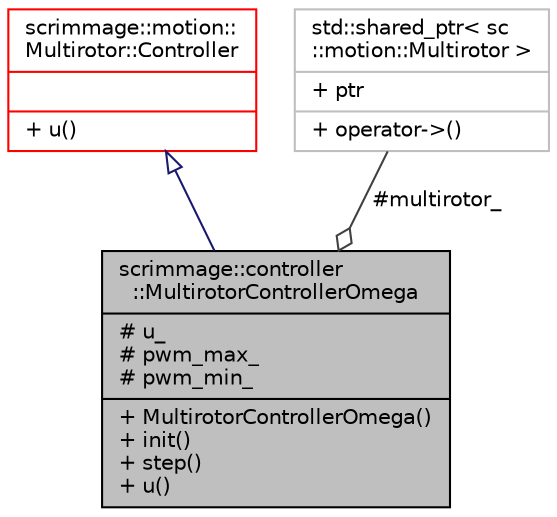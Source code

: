 digraph "scrimmage::controller::MultirotorControllerOmega"
{
 // LATEX_PDF_SIZE
  edge [fontname="Helvetica",fontsize="10",labelfontname="Helvetica",labelfontsize="10"];
  node [fontname="Helvetica",fontsize="10",shape=record];
  Node1 [label="{scrimmage::controller\l::MultirotorControllerOmega\n|# u_\l# pwm_max_\l# pwm_min_\l|+ MultirotorControllerOmega()\l+ init()\l+ step()\l+ u()\l}",height=0.2,width=0.4,color="black", fillcolor="grey75", style="filled", fontcolor="black",tooltip=" "];
  Node2 -> Node1 [dir="back",color="midnightblue",fontsize="10",style="solid",arrowtail="onormal",fontname="Helvetica"];
  Node2 [label="{scrimmage::motion::\lMultirotor::Controller\n||+ u()\l}",height=0.2,width=0.4,color="red", fillcolor="white", style="filled",URL="$classscrimmage_1_1motion_1_1Multirotor_1_1Controller.html",tooltip=" "];
  Node94 -> Node1 [color="grey25",fontsize="10",style="solid",label=" #multirotor_" ,arrowhead="odiamond",fontname="Helvetica"];
  Node94 [label="{std::shared_ptr\< sc\l::motion::Multirotor \>\n|+ ptr\l|+ operator-\>()\l}",height=0.2,width=0.4,color="grey75", fillcolor="white", style="filled",tooltip=" "];
}
